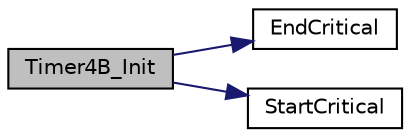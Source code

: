 digraph "Timer4B_Init"
{
 // LATEX_PDF_SIZE
  edge [fontname="Helvetica",fontsize="10",labelfontname="Helvetica",labelfontsize="10"];
  node [fontname="Helvetica",fontsize="10",shape=record];
  rankdir="LR";
  Node1 [label="Timer4B_Init",height=0.2,width=0.4,color="black", fillcolor="grey75", style="filled", fontcolor="black",tooltip=" "];
  Node1 -> Node2 [color="midnightblue",fontsize="10",style="solid",fontname="Helvetica"];
  Node2 [label="EndCritical",height=0.2,width=0.4,color="black", fillcolor="white", style="filled",URL="$_timer_8c.html#ab951a617be3009367cd2abdb523990f6",tooltip=" "];
  Node1 -> Node3 [color="midnightblue",fontsize="10",style="solid",fontname="Helvetica"];
  Node3 [label="StartCritical",height=0.2,width=0.4,color="black", fillcolor="white", style="filled",URL="$_timer_8c.html#a98fbe9833188539e49482a97b3f9a99c",tooltip=" "];
}
